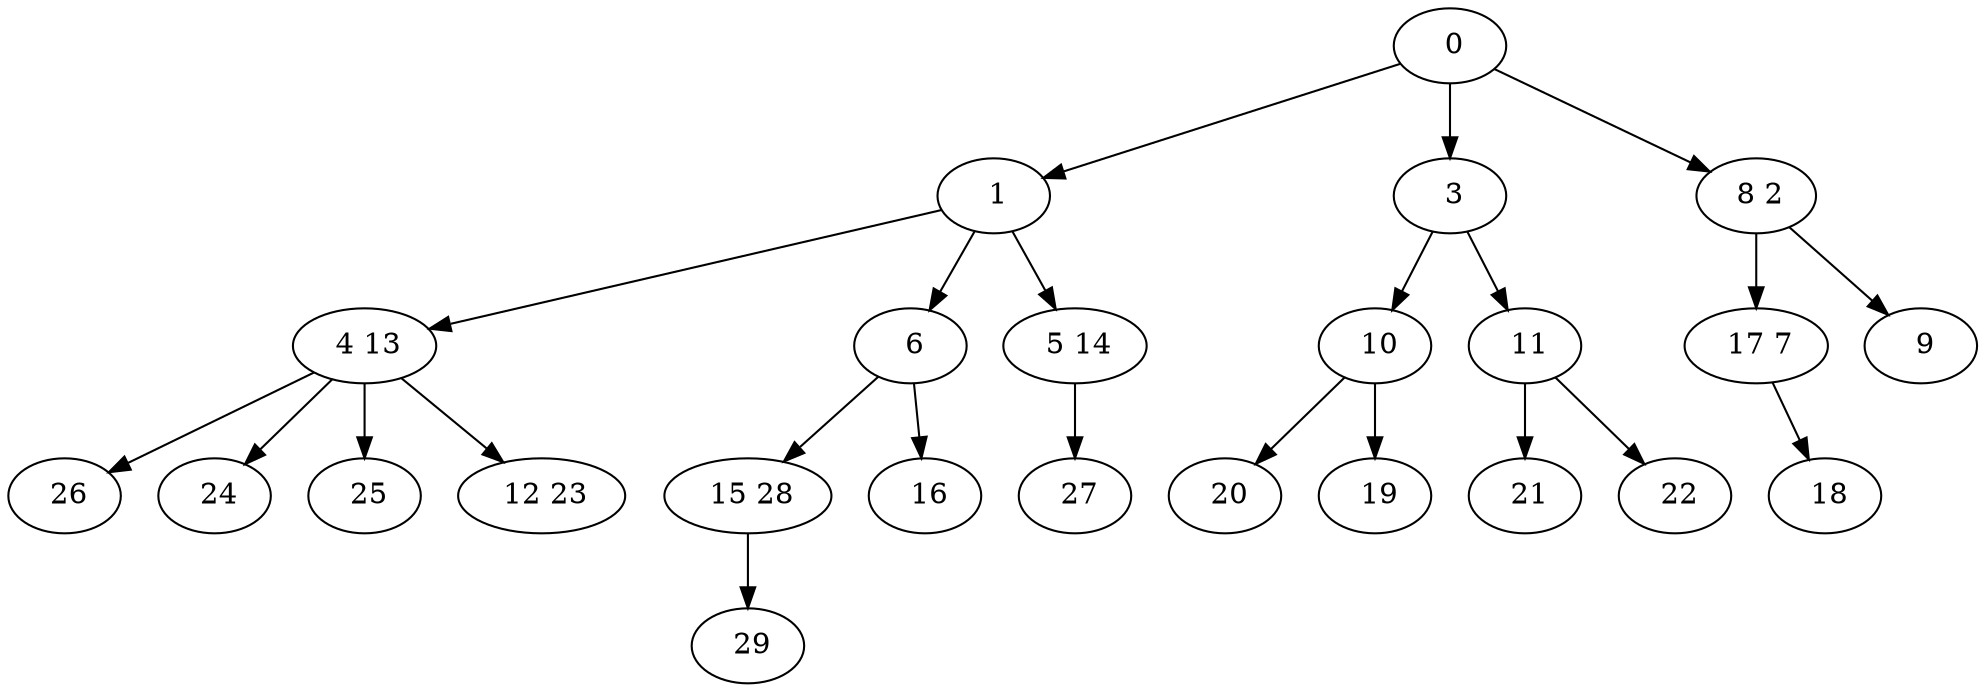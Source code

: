 digraph mytree {
" 0" -> " 1";
" 0" -> " 3";
" 0" -> " 8 2";
" 1" -> " 4 13";
" 1" -> " 6";
" 1" -> " 5 14";
" 3" -> " 10";
" 3" -> " 11";
" 8 2" -> " 17 7";
" 8 2" -> " 9";
" 4 13" -> " 26";
" 4 13" -> " 24";
" 4 13" -> " 25";
" 4 13" -> " 12 23";
" 6" -> " 15 28";
" 6" -> " 16";
" 5 14" -> " 27";
" 10" -> " 20";
" 10" -> " 19";
" 11" -> " 21";
" 11" -> " 22";
" 26";
" 15 28" -> " 29";
" 16";
" 20";
" 21";
" 22";
" 29";
" 24";
" 25";
" 17 7" -> " 18";
" 18";
" 27";
" 9";
" 19";
" 12 23";
}

